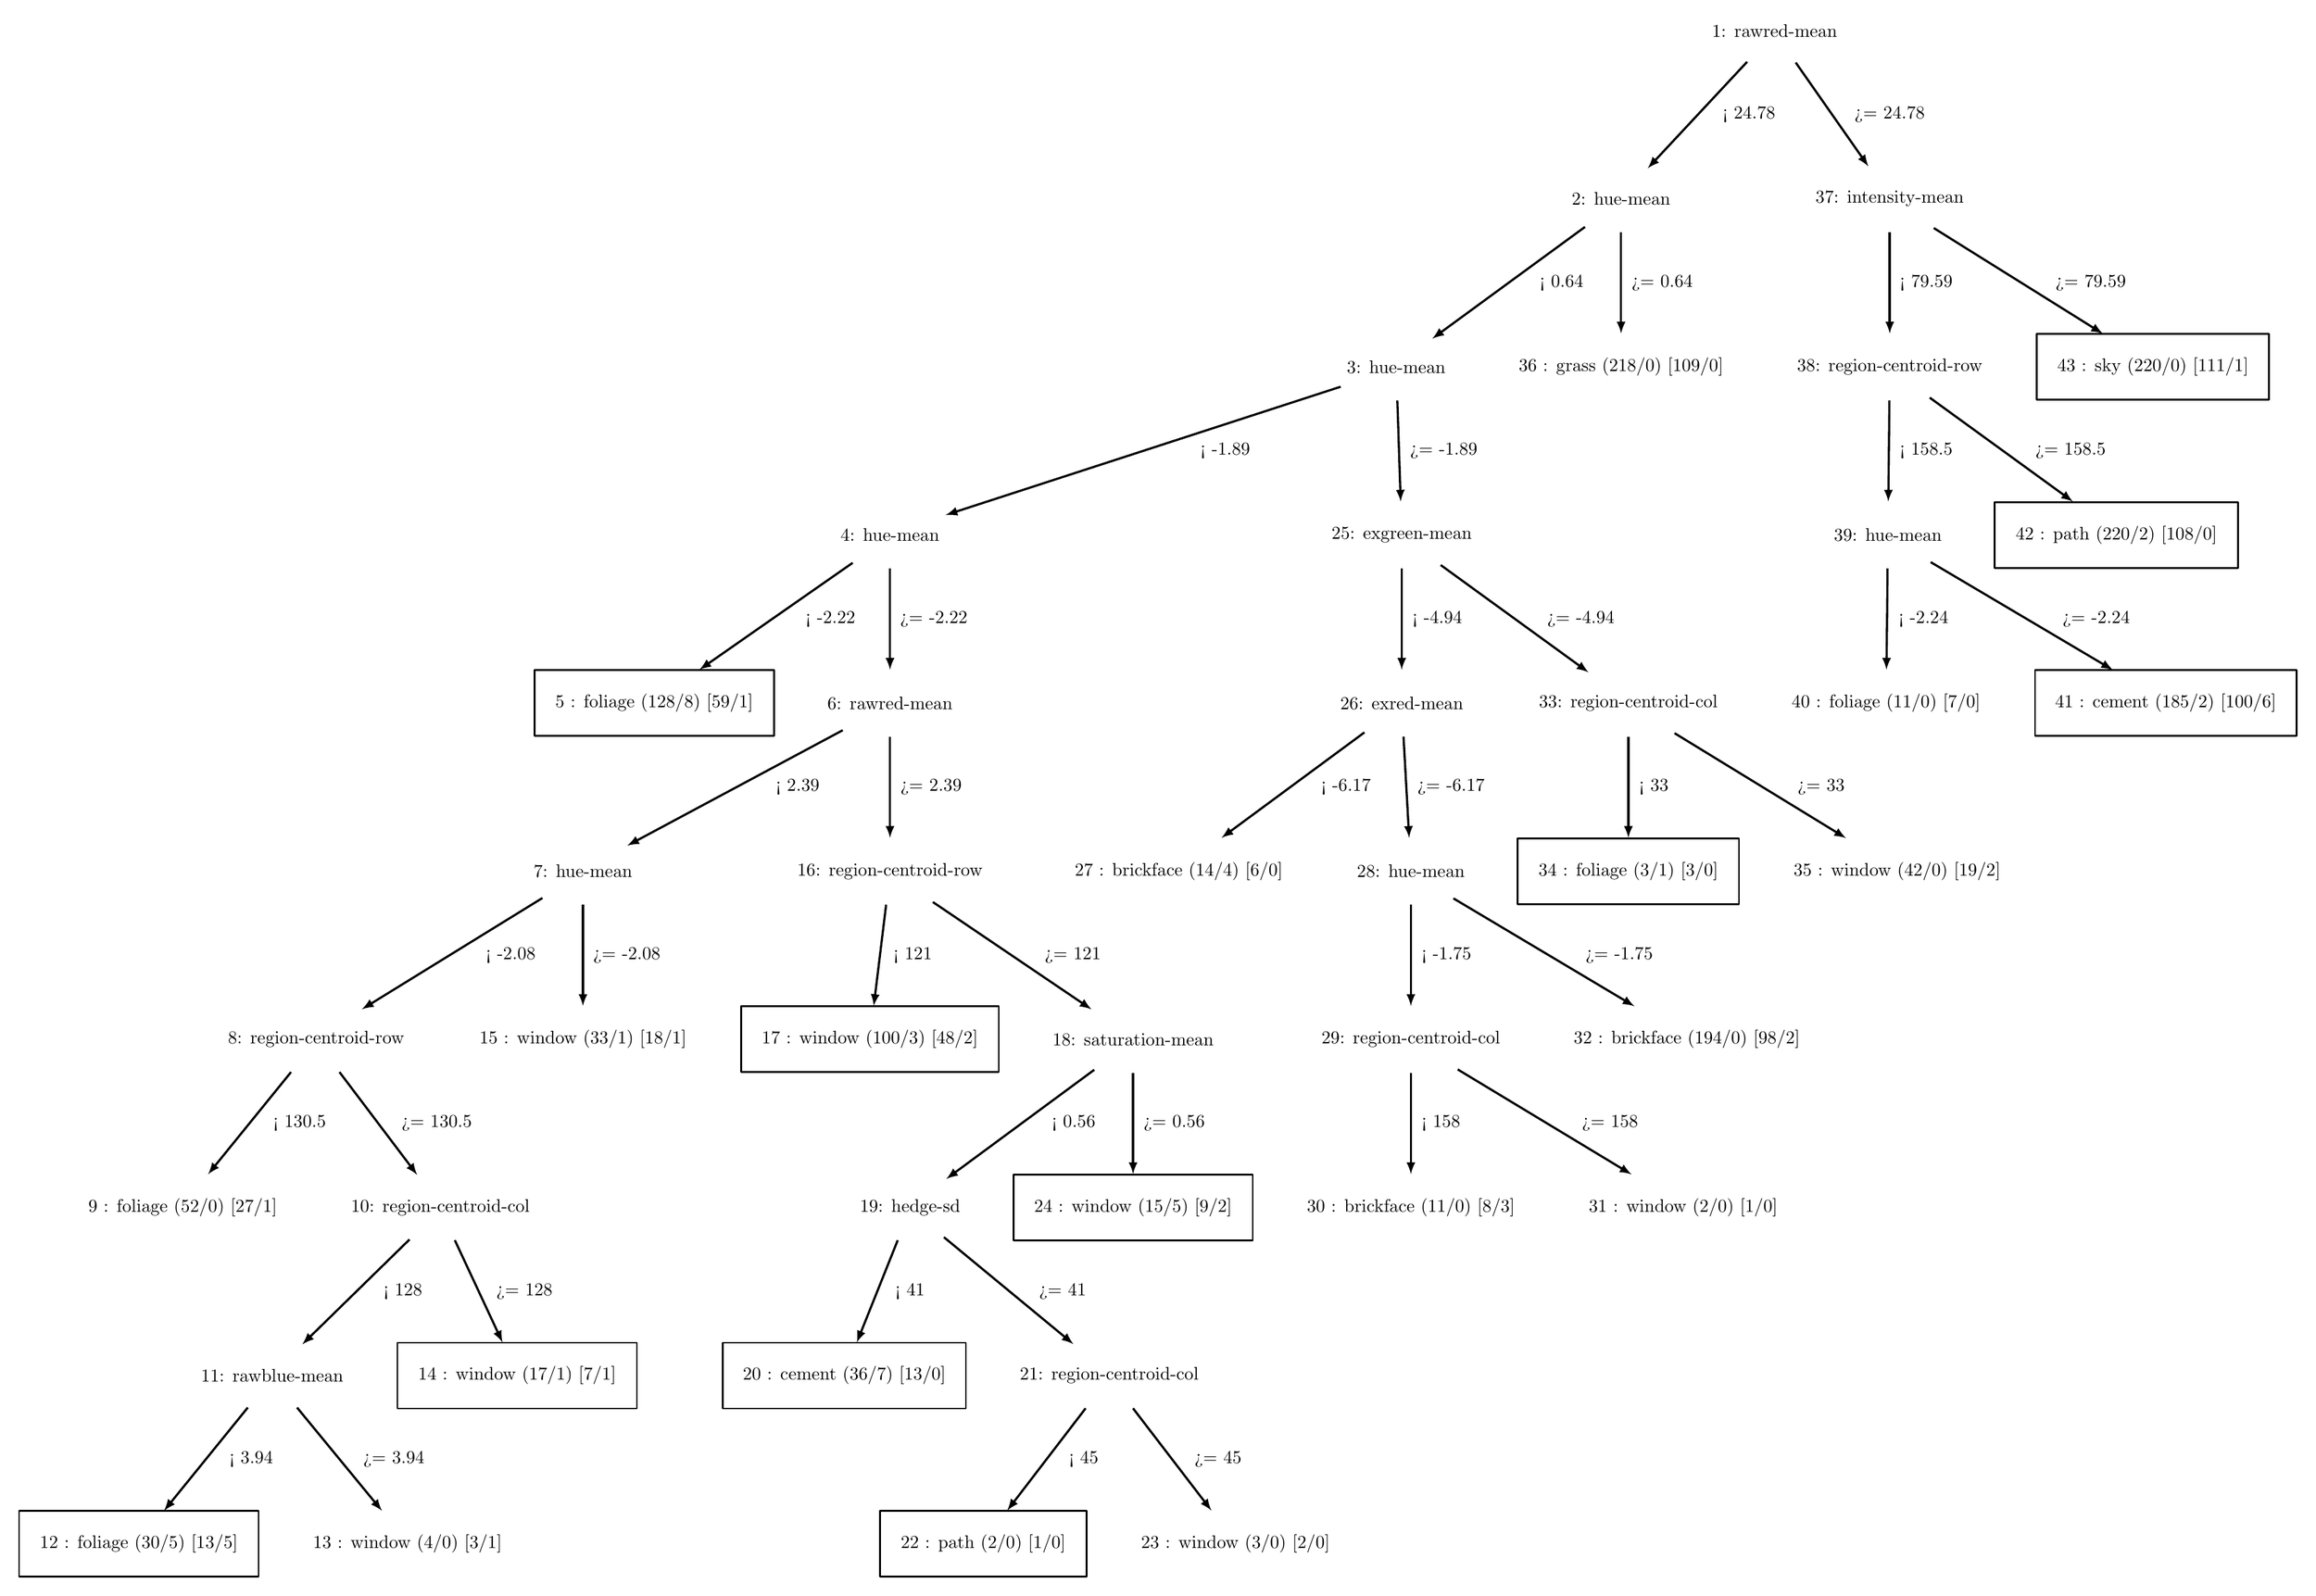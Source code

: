 
\begin{tikzpicture}[>=latex,line join=bevel,]
  \pgfsetlinewidth{1bp}
%%
\pgfsetcolor{black}
  % Edge: N20fa23c1 -> N3581c5f3
  \draw [->,very thick] (456.06bp,554.74bp) .. controls (435.81bp,540.61bp) and (404.47bp,518.75bp)  .. (372.26bp,496.27bp);
  \definecolor{strokecol}{rgb}{0.0,0.0,0.0};
  \pgfsetstrokecolor{strokecol}
  \draw (444.0bp,524.0bp) node { < -2.22};
  % Edge: N2b05039f -> N61e717c2
  \draw [->,very thick] (474.38bp,367.65bp) .. controls (472.81bp,354.82bp) and (470.65bp,337.11bp)  .. (467.61bp,312.3bp);
  \draw (489.0bp,340.0bp) node { < 121};
  % Edge: N484b61fc -> N45fe3ee3
  \draw [->,very thick] (761.5bp,367.65bp) .. controls (761.5bp,354.82bp) and (761.5bp,337.11bp)  .. (761.5bp,312.3bp);
  \draw (781.0bp,340.0bp) node { < -1.75};
  % Edge: N4ee285c6 -> N73a8dfcc
  \draw [->,very thick] (876.5bp,735.65bp) .. controls (876.5bp,722.82bp) and (876.5bp,705.11bp)  .. (876.5bp,680.3bp);
  \draw (899.0bp,708.0bp) node { >= 0.64};
  % Edge: N3f8f9dd6 -> Naec6354
  \draw [->,very thick] (1022.3bp,551.65bp) .. controls (1022.2bp,538.82bp) and (1022.0bp,521.11bp)  .. (1021.7bp,496.3bp);
  \draw (1042.0bp,524.0bp) node { < -2.24};
  % Edge: N6aa8ceb6 -> N2530c12
  \draw [->,very thick] (450.62bp,463.13bp) .. controls (421.38bp,447.47bp) and (373.72bp,421.94bp)  .. (332.77bp,400.0bp);
  \draw (426.0bp,432.0bp) node { < 2.39};
  % Edge: N4dcbadb4 -> N17d10166
  \draw [->,very thick] (505.99bp,185.73bp) .. controls (523.29bp,171.45bp) and (549.34bp,149.94bp)  .. (576.81bp,127.26bp);
  \draw (571.0bp,156.0bp) node { >= 41};
  % Edge: N593634ad -> N504bae78
  \draw [->,very thick] (754.08bp,643.65bp) .. controls (754.51bp,630.82bp) and (755.1bp,613.11bp)  .. (755.92bp,588.3bp);
  \draw (779.5bp,616.0bp) node { >= -1.89};
  % Edge: N66cd51c3 -> N4f8e5cde
  \draw [->,very thick] (609.5bp,275.65bp) .. controls (609.5bp,262.82bp) and (609.5bp,245.11bp)  .. (609.5bp,220.3bp);
  \draw (632.0bp,248.0bp) node { >= 0.56};
  % Edge: N2530c12 -> N3d82c5f3
  \draw [->,very thick] (308.5bp,367.65bp) .. controls (308.5bp,354.82bp) and (308.5bp,337.11bp)  .. (308.5bp,312.3bp);
  \draw (332.5bp,340.0bp) node { >= -2.08};
  % Edge: N20fa23c1 -> N6aa8ceb6
  \draw [->,very thick] (476.5bp,551.65bp) .. controls (476.5bp,538.82bp) and (476.5bp,521.11bp)  .. (476.5bp,496.3bp);
  \draw (500.5bp,524.0bp) node { >= -2.22};
  % Edge: Nea30797 -> N7e774085
  \draw [->,very thick] (1023.5bp,735.65bp) .. controls (1023.5bp,722.82bp) and (1023.5bp,705.11bp)  .. (1023.5bp,680.3bp);
  \draw (1043.5bp,708.0bp) node { < 79.59};
  % Edge: N66cd51c3 -> N4dcbadb4
  \draw [->,very thick] (588.25bp,277.32bp) .. controls (568.12bp,262.47bp) and (537.76bp,240.08bp)  .. (507.3bp,217.6bp);
  \draw (577.0bp,248.0bp) node { < 0.56};
  % Edge: N593634ad -> N20fa23c1
  \draw [->,very thick] (723.06bp,651.11bp) .. controls (672.82bp,634.78bp) and (572.51bp,602.2bp)  .. (506.99bp,580.91bp);
  \draw (660.0bp,616.0bp) node { < -1.89};
  % Edge: N7e774085 -> N58d25a40
  \draw [->,very thick] (1045.4bp,645.12bp) .. controls (1064.8bp,631.04bp) and (1093.4bp,610.3bp)  .. (1123.7bp,588.26bp);
  \draw (1122.5bp,616.0bp) node { >= 158.5};
  % Edge: N73c6c3b2 -> N64a294a6
  \draw [->,very thick] (175.29bp,276.07bp) .. controls (185.55bp,262.5bp) and (200.09bp,243.24bp)  .. (217.77bp,219.85bp);
  \draw (228.5bp,248.0bp) node { >= 130.5};
  % Edge: N7e0b37bc -> N6ae40994
  \draw [->,very thick] (152.07bp,92.493bp) .. controls (163.2bp,78.962bp) and (179.12bp,59.594bp)  .. (198.51bp,36.014bp);
  \draw (205.0bp,64.0bp) node { >= 3.94};
  % Edge: N73c6c3b2 -> N48533e64
  \draw [->,very thick] (148.77bp,276.07bp) .. controls (137.83bp,262.58bp) and (122.34bp,243.49bp)  .. (103.42bp,220.16bp);
  \draw (153.5bp,248.0bp) node { < 130.5};
  % Edge: N484b61fc -> N5fcfe4b2
  \draw [->,very thick] (784.76bp,371.13bp) .. controls (808.8bp,356.81bp) and (846.69bp,334.22bp)  .. (883.79bp,312.11bp);
  \draw (875.5bp,340.0bp) node { >= -1.75};
  % Edge: N3b764bce -> N484b61fc
  \draw [->,very thick] (757.46bp,459.65bp) .. controls (758.18bp,446.82bp) and (759.16bp,429.11bp)  .. (760.54bp,404.3bp);
  \draw (783.5bp,432.0bp) node { >= -6.17};
  % Edge: Nea30797 -> N1b701da1
  \draw [->,very thick] (1047.6bp,737.94bp) .. controls (1070.5bp,723.59bp) and (1105.4bp,701.83bp)  .. (1140.1bp,680.11bp);
  \draw (1133.5bp,708.0bp) node { >= 79.59};
  % Edge: N2b05039f -> N66cd51c3
  \draw [->,very thick] (499.97bp,369.12bp) .. controls (521.76bp,354.38bp) and (554.34bp,332.33bp)  .. (586.71bp,310.42bp);
  \draw (576.5bp,340.0bp) node { >= 121};
  % Edge: N7e774085 -> N3f8f9dd6
  \draw [->,very thick] (1023.3bp,643.65bp) .. controls (1023.2bp,630.82bp) and (1023.0bp,613.11bp)  .. (1022.7bp,588.3bp);
  \draw (1043.5bp,616.0bp) node { < 158.5};
  % Edge: N4ee285c6 -> N593634ad
  \draw [->,very thick] (856.74bp,738.54bp) .. controls (836.38bp,723.65bp) and (804.48bp,700.31bp)  .. (773.21bp,677.42bp);
  \draw (844.0bp,708.0bp) node { < 0.64};
  % Edge: N6bf2d08e -> N53e25b76
  \draw [->,very thick] (905.77bp,461.53bp) .. controls (929.22bp,447.17bp) and (964.41bp,425.63bp)  .. (999.56bp,404.11bp);
  \draw (986.0bp,432.0bp) node { >= 33};
  % Edge: N6bf2d08e -> N5eb5c224
  \draw [->,very thick] (880.5bp,459.65bp) .. controls (880.5bp,446.82bp) and (880.5bp,429.11bp)  .. (880.5bp,404.3bp);
  \draw (894.5bp,432.0bp) node { < 33};
  % Edge: N3b764bce -> N759ebb3d
  \draw [->,very thick] (736.08bp,461.94bp) .. controls (716.95bp,447.83bp) and (688.08bp,426.53bp)  .. (657.91bp,404.27bp);
  \draw (726.0bp,432.0bp) node { < -6.17};
  % Edge: N6aa8ceb6 -> N2b05039f
  \draw [->,very thick] (476.5bp,459.65bp) .. controls (476.5bp,446.82bp) and (476.5bp,429.11bp)  .. (476.5bp,404.3bp);
  \draw (499.0bp,432.0bp) node { >= 2.39};
  % Edge: N64a294a6 -> N7e0b37bc
  \draw [->,very thick] (213.63bp,184.49bp) .. controls (199.27bp,170.45bp) and (178.49bp,150.12bp)  .. (154.96bp,127.1bp);
  \draw (210.0bp,156.0bp) node { < 128};
  % Edge: N45fe3ee3 -> N4c98385c
  \draw [->,very thick] (787.11bp,277.53bp) .. controls (810.89bp,263.17bp) and (846.55bp,241.63bp)  .. (882.18bp,220.11bp);
  \draw (870.5bp,248.0bp) node { >= 158};
  % Edge: N504bae78 -> N3b764bce
  \draw [->,very thick] (756.5bp,551.65bp) .. controls (756.5bp,538.82bp) and (756.5bp,521.11bp)  .. (756.5bp,496.3bp);
  \draw (776.0bp,524.0bp) node { < -4.94};
  % Edge: N45fe3ee3 -> N4cdf35a9
  \draw [->,very thick] (761.5bp,275.65bp) .. controls (761.5bp,262.82bp) and (761.5bp,245.11bp)  .. (761.5bp,220.3bp);
  \draw (778.0bp,248.0bp) node { < 158};
  % Edge: N7506e922 -> Nea30797
  \draw [->,very thick] (972.06bp,828.49bp) .. controls (981.5bp,815.0bp) and (995.0bp,795.71bp)  .. (1011.8bp,771.71bp);
  \draw (1023.5bp,800.0bp) node { >= 24.78};
  % Edge: N2530c12 -> N73c6c3b2
  \draw [->,very thick] (286.33bp,371.33bp) .. controls (262.36bp,356.56bp) and (223.87bp,332.83bp)  .. (187.58bp,310.46bp);
  \draw (269.0bp,340.0bp) node { < -2.08};
  % Edge: N17d10166 -> Nba8a1dc
  \draw [->,very thick] (609.48bp,92.072bp) .. controls (619.82bp,78.581bp) and (634.46bp,59.486bp)  .. (652.35bp,36.158bp);
  \draw (656.0bp,64.0bp) node { >= 45};
  % Edge: N4dcbadb4 -> N4e515669
  \draw [->,very thick] (480.73bp,184.07bp) .. controls (475.48bp,170.96bp) and (468.12bp,152.54bp)  .. (458.36bp,128.16bp);
  \draw (487.5bp,156.0bp) node { < 41};
  % Edge: N64a294a6 -> N1a93a7ca
  \draw [->,very thick] (238.4bp,184.07bp) .. controls (244.52bp,170.96bp) and (253.11bp,152.54bp)  .. (264.49bp,128.16bp);
  \draw (276.5bp,156.0bp) node { >= 128};
  % Edge: N504bae78 -> N6bf2d08e
  \draw [->,very thick] (777.82bp,553.53bp) .. controls (797.83bp,539.0bp) and (827.98bp,517.12bp)  .. (858.63bp,494.87bp);
  \draw (854.5bp,524.0bp) node { >= -4.94};
  % Edge: N7e0b37bc -> N3b95a09c
  \draw [->,very thick] (125.11bp,92.493bp) .. controls (114.14bp,78.962bp) and (98.426bp,59.594bp)  .. (79.3bp,36.014bp);
  \draw (127.0bp,64.0bp) node { < 3.94};
  % Edge: N7506e922 -> N4ee285c6
  \draw [->,very thick] (945.48bp,828.91bp) .. controls (932.26bp,814.74bp) and (912.86bp,793.95bp)  .. (891.11bp,770.65bp);
  \draw (946.5bp,800.0bp) node { < 24.78};
  % Edge: N17d10166 -> N1b9e1916
  \draw [->,very thick] (583.52bp,92.072bp) .. controls (573.18bp,78.581bp) and (558.54bp,59.486bp)  .. (540.65bp,36.158bp);
  \draw (582.5bp,64.0bp) node { < 45};
  % Edge: N3f8f9dd6 -> N1c655221
  \draw [->,very thick] (1045.9bp,555.13bp) .. controls (1070.1bp,540.81bp) and (1108.3bp,518.22bp)  .. (1145.6bp,496.11bp);
  \draw (1136.5bp,524.0bp) node { >= -2.24};
  % Node: N2b05039f
\begin{scope}
  \definecolor{strokecol}{rgb}{0.0,0.0,0.0};
  \pgfsetstrokecolor{strokecol}
  \draw (476.5bp,386.0bp) node {16: region-centroid-row};
\end{scope}
  % Node: N1b701da1
\begin{scope}
  \definecolor{strokecol}{rgb}{0.0,0.0,0.0};
  \pgfsetstrokecolor{strokecol}
  \draw (1231.0bp,680.0bp) -- (1104.0bp,680.0bp) -- (1104.0bp,644.0bp) -- (1231.0bp,644.0bp) -- cycle;
  \draw (1167.5bp,662.0bp) node {43 : sky (220/0) [111/1]};
\end{scope}
  % Node: N4e515669
\begin{scope}
  \definecolor{strokecol}{rgb}{0.0,0.0,0.0};
  \pgfsetstrokecolor{strokecol}
  \draw (518.0bp,128.0bp) -- (385.0bp,128.0bp) -- (385.0bp,92.0bp) -- (518.0bp,92.0bp) -- cycle;
  \draw (451.5bp,110.0bp) node {20 : cement (36/7) [13/0]};
\end{scope}
  % Node: N17d10166
\begin{scope}
  \definecolor{strokecol}{rgb}{0.0,0.0,0.0};
  \pgfsetstrokecolor{strokecol}
  \draw (596.5bp,110.0bp) node {21: region-centroid-col};
\end{scope}
  % Node: N6aa8ceb6
\begin{scope}
  \definecolor{strokecol}{rgb}{0.0,0.0,0.0};
  \pgfsetstrokecolor{strokecol}
  \draw (476.5bp,478.0bp) node {6: rawred-mean};
\end{scope}
  % Node: N1a93a7ca
\begin{scope}
  \definecolor{strokecol}{rgb}{0.0,0.0,0.0};
  \pgfsetstrokecolor{strokecol}
  \draw (338.0bp,128.0bp) -- (207.0bp,128.0bp) -- (207.0bp,92.0bp) -- (338.0bp,92.0bp) -- cycle;
  \draw (272.5bp,110.0bp) node {14 : window (17/1) [7/1]};
\end{scope}
  % Node: N6ae40994
\begin{scope}
  \definecolor{strokecol}{rgb}{0.0,0.0,0.0};
  \pgfsetstrokecolor{strokecol}
  \draw (212.5bp,18.0bp) node {13 : window (4/0) [3/1]};
\end{scope}
  % Node: N66cd51c3
\begin{scope}
  \definecolor{strokecol}{rgb}{0.0,0.0,0.0};
  \pgfsetstrokecolor{strokecol}
  \draw (609.5bp,294.0bp) node {18: saturation-mean};
\end{scope}
  % Node: N5eb5c224
\begin{scope}
  \definecolor{strokecol}{rgb}{0.0,0.0,0.0};
  \pgfsetstrokecolor{strokecol}
  \draw (941.0bp,404.0bp) -- (820.0bp,404.0bp) -- (820.0bp,368.0bp) -- (941.0bp,368.0bp) -- cycle;
  \draw (880.5bp,386.0bp) node {34 : foliage (3/1) [3/0]};
\end{scope}
  % Node: N1c655221
\begin{scope}
  \definecolor{strokecol}{rgb}{0.0,0.0,0.0};
  \pgfsetstrokecolor{strokecol}
  \draw (1246.0bp,496.0bp) -- (1103.0bp,496.0bp) -- (1103.0bp,460.0bp) -- (1246.0bp,460.0bp) -- cycle;
  \draw (1174.5bp,478.0bp) node {41 : cement (185/2) [100/6]};
\end{scope}
  % Node: N45fe3ee3
\begin{scope}
  \definecolor{strokecol}{rgb}{0.0,0.0,0.0};
  \pgfsetstrokecolor{strokecol}
  \draw (761.5bp,294.0bp) node {29: region-centroid-col};
\end{scope}
  % Node: N7e0b37bc
\begin{scope}
  \definecolor{strokecol}{rgb}{0.0,0.0,0.0};
  \pgfsetstrokecolor{strokecol}
  \draw (138.5bp,110.0bp) node {11: rawblue-mean};
\end{scope}
  % Node: Naec6354
\begin{scope}
  \definecolor{strokecol}{rgb}{0.0,0.0,0.0};
  \pgfsetstrokecolor{strokecol}
  \draw (1021.5bp,478.0bp) node {40 : foliage (11/0) [7/0]};
\end{scope}
  % Node: N2530c12
\begin{scope}
  \definecolor{strokecol}{rgb}{0.0,0.0,0.0};
  \pgfsetstrokecolor{strokecol}
  \draw (308.5bp,386.0bp) node {7: hue-mean};
\end{scope}
  % Node: N504bae78
\begin{scope}
  \definecolor{strokecol}{rgb}{0.0,0.0,0.0};
  \pgfsetstrokecolor{strokecol}
  \draw (756.5bp,570.0bp) node {25: exgreen-mean};
\end{scope}
  % Node: N484b61fc
\begin{scope}
  \definecolor{strokecol}{rgb}{0.0,0.0,0.0};
  \pgfsetstrokecolor{strokecol}
  \draw (761.5bp,386.0bp) node {28: hue-mean};
\end{scope}
  % Node: N4c98385c
\begin{scope}
  \definecolor{strokecol}{rgb}{0.0,0.0,0.0};
  \pgfsetstrokecolor{strokecol}
  \draw (910.5bp,202.0bp) node {31 : window (2/0) [1/0]};
\end{scope}
  % Node: N58d25a40
\begin{scope}
  \definecolor{strokecol}{rgb}{0.0,0.0,0.0};
  \pgfsetstrokecolor{strokecol}
  \draw (1214.0bp,588.0bp) -- (1081.0bp,588.0bp) -- (1081.0bp,552.0bp) -- (1214.0bp,552.0bp) -- cycle;
  \draw (1147.5bp,570.0bp) node {42 : path (220/2) [108/0]};
\end{scope}
  % Node: N5fcfe4b2
\begin{scope}
  \definecolor{strokecol}{rgb}{0.0,0.0,0.0};
  \pgfsetstrokecolor{strokecol}
  \draw (912.5bp,294.0bp) node {32 : brickface (194/0) [98/2]};
\end{scope}
  % Node: N6bf2d08e
\begin{scope}
  \definecolor{strokecol}{rgb}{0.0,0.0,0.0};
  \pgfsetstrokecolor{strokecol}
  \draw (880.5bp,478.0bp) node {33: region-centroid-col};
\end{scope}
  % Node: N3b764bce
\begin{scope}
  \definecolor{strokecol}{rgb}{0.0,0.0,0.0};
  \pgfsetstrokecolor{strokecol}
  \draw (756.5bp,478.0bp) node {26: exred-mean};
\end{scope}
  % Node: N64a294a6
\begin{scope}
  \definecolor{strokecol}{rgb}{0.0,0.0,0.0};
  \pgfsetstrokecolor{strokecol}
  \draw (230.5bp,202.0bp) node {10: region-centroid-col};
\end{scope}
  % Node: N3581c5f3
\begin{scope}
  \definecolor{strokecol}{rgb}{0.0,0.0,0.0};
  \pgfsetstrokecolor{strokecol}
  \draw (413.0bp,496.0bp) -- (282.0bp,496.0bp) -- (282.0bp,460.0bp) -- (413.0bp,460.0bp) -- cycle;
  \draw (347.5bp,478.0bp) node {5 : foliage (128/8) [59/1]};
\end{scope}
  % Node: Nba8a1dc
\begin{scope}
  \definecolor{strokecol}{rgb}{0.0,0.0,0.0};
  \pgfsetstrokecolor{strokecol}
  \draw (665.5bp,18.0bp) node {23 : window (3/0) [2/0]};
\end{scope}
  % Node: N4cdf35a9
\begin{scope}
  \definecolor{strokecol}{rgb}{0.0,0.0,0.0};
  \pgfsetstrokecolor{strokecol}
  \draw (761.5bp,202.0bp) node {30 : brickface (11/0) [8/3]};
\end{scope}
  % Node: N48533e64
\begin{scope}
  \definecolor{strokecol}{rgb}{0.0,0.0,0.0};
  \pgfsetstrokecolor{strokecol}
  \draw (89.5bp,202.0bp) node {9 : foliage (52/0) [27/1]};
\end{scope}
  % Node: N759ebb3d
\begin{scope}
  \definecolor{strokecol}{rgb}{0.0,0.0,0.0};
  \pgfsetstrokecolor{strokecol}
  \draw (634.5bp,386.0bp) node {27 : brickface (14/4) [6/0]};
\end{scope}
  % Node: N1b9e1916
\begin{scope}
  \definecolor{strokecol}{rgb}{0.0,0.0,0.0};
  \pgfsetstrokecolor{strokecol}
  \draw (584.0bp,36.0bp) -- (471.0bp,36.0bp) -- (471.0bp,0.0bp) -- (584.0bp,0.0bp) -- cycle;
  \draw (527.5bp,18.0bp) node {22 : path (2/0) [1/0]};
\end{scope}
  % Node: N4f8e5cde
\begin{scope}
  \definecolor{strokecol}{rgb}{0.0,0.0,0.0};
  \pgfsetstrokecolor{strokecol}
  \draw (675.0bp,220.0bp) -- (544.0bp,220.0bp) -- (544.0bp,184.0bp) -- (675.0bp,184.0bp) -- cycle;
  \draw (609.5bp,202.0bp) node {24 : window (15/5) [9/2]};
\end{scope}
  % Node: N20fa23c1
\begin{scope}
  \definecolor{strokecol}{rgb}{0.0,0.0,0.0};
  \pgfsetstrokecolor{strokecol}
  \draw (476.5bp,570.0bp) node {4: hue-mean};
\end{scope}
  % Node: N73c6c3b2
\begin{scope}
  \definecolor{strokecol}{rgb}{0.0,0.0,0.0};
  \pgfsetstrokecolor{strokecol}
  \draw (162.5bp,294.0bp) node {8: region-centroid-row};
\end{scope}
  % Node: N73a8dfcc
\begin{scope}
  \definecolor{strokecol}{rgb}{0.0,0.0,0.0};
  \pgfsetstrokecolor{strokecol}
  \draw (876.5bp,662.0bp) node {36 : grass (218/0) [109/0]};
\end{scope}
  % Node: N4dcbadb4
\begin{scope}
  \definecolor{strokecol}{rgb}{0.0,0.0,0.0};
  \pgfsetstrokecolor{strokecol}
  \draw (487.5bp,202.0bp) node {19: hedge-sd};
\end{scope}
  % Node: N4ee285c6
\begin{scope}
  \definecolor{strokecol}{rgb}{0.0,0.0,0.0};
  \pgfsetstrokecolor{strokecol}
  \draw (876.5bp,754.0bp) node {2: hue-mean};
\end{scope}
  % Node: N3f8f9dd6
\begin{scope}
  \definecolor{strokecol}{rgb}{0.0,0.0,0.0};
  \pgfsetstrokecolor{strokecol}
  \draw (1022.5bp,570.0bp) node {39: hue-mean};
\end{scope}
  % Node: N7e774085
\begin{scope}
  \definecolor{strokecol}{rgb}{0.0,0.0,0.0};
  \pgfsetstrokecolor{strokecol}
  \draw (1023.5bp,662.0bp) node {38: region-centroid-row};
\end{scope}
  % Node: N61e717c2
\begin{scope}
  \definecolor{strokecol}{rgb}{0.0,0.0,0.0};
  \pgfsetstrokecolor{strokecol}
  \draw (536.0bp,312.0bp) -- (395.0bp,312.0bp) -- (395.0bp,276.0bp) -- (536.0bp,276.0bp) -- cycle;
  \draw (465.5bp,294.0bp) node {17 : window (100/3) [48/2]};
\end{scope}
  % Node: N53e25b76
\begin{scope}
  \definecolor{strokecol}{rgb}{0.0,0.0,0.0};
  \pgfsetstrokecolor{strokecol}
  \draw (1027.5bp,386.0bp) node {35 : window (42/0) [19/2]};
\end{scope}
  % Node: N7506e922
\begin{scope}
  \definecolor{strokecol}{rgb}{0.0,0.0,0.0};
  \pgfsetstrokecolor{strokecol}
  \draw (960.5bp,846.0bp) node {1: rawred-mean};
\end{scope}
  % Node: N593634ad
\begin{scope}
  \definecolor{strokecol}{rgb}{0.0,0.0,0.0};
  \pgfsetstrokecolor{strokecol}
  \draw (753.5bp,662.0bp) node {3: hue-mean};
\end{scope}
  % Node: N3b95a09c
\begin{scope}
  \definecolor{strokecol}{rgb}{0.0,0.0,0.0};
  \pgfsetstrokecolor{strokecol}
  \draw (131.0bp,36.0bp) -- (0.0bp,36.0bp) -- (0.0bp,0.0bp) -- (131.0bp,0.0bp) -- cycle;
  \draw (65.5bp,18.0bp) node {12 : foliage (30/5) [13/5]};
\end{scope}
  % Node: Nea30797
\begin{scope}
  \definecolor{strokecol}{rgb}{0.0,0.0,0.0};
  \pgfsetstrokecolor{strokecol}
  \draw (1023.5bp,754.0bp) node {37: intensity-mean};
\end{scope}
  % Node: N3d82c5f3
\begin{scope}
  \definecolor{strokecol}{rgb}{0.0,0.0,0.0};
  \pgfsetstrokecolor{strokecol}
  \draw (308.5bp,294.0bp) node {15 : window (33/1) [18/1]};
\end{scope}
%
\end{tikzpicture}

